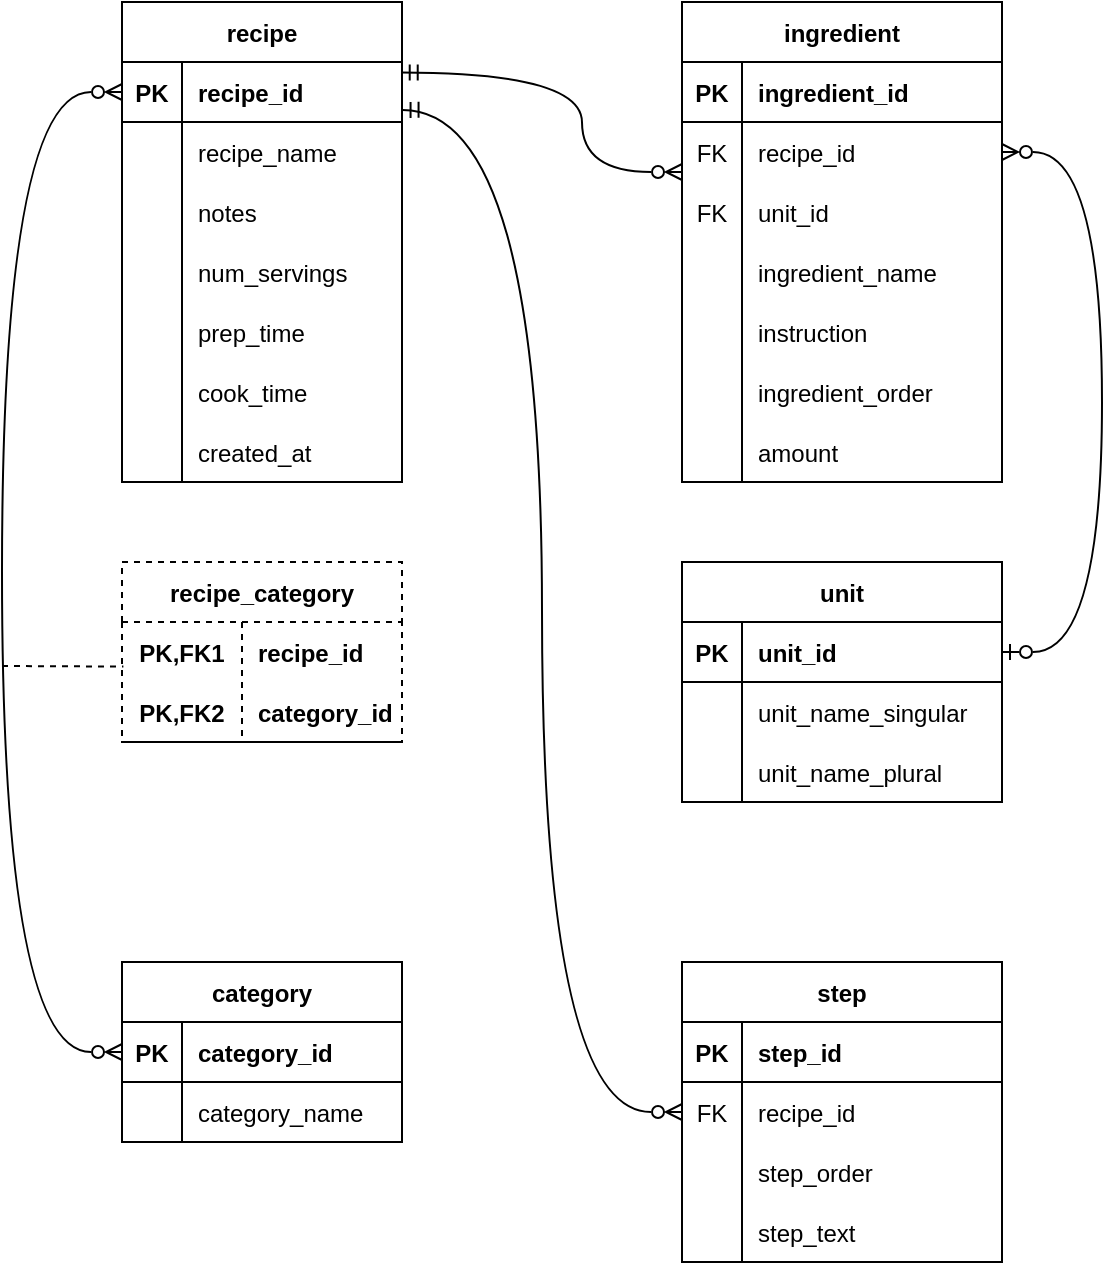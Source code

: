 <mxfile version="20.7.4" type="device"><diagram id="vDj4qca2pHNdmiT1WCum" name="Page-1"><mxGraphModel dx="1367" dy="793" grid="1" gridSize="10" guides="1" tooltips="1" connect="1" arrows="1" fold="1" page="1" pageScale="1" pageWidth="850" pageHeight="1100" math="0" shadow="0"><root><mxCell id="0"/><mxCell id="1" parent="0"/><mxCell id="jwAzyvZNI-X7Jjp3jO-r-1" value="recipe" style="shape=table;startSize=30;container=1;collapsible=1;childLayout=tableLayout;fixedRows=1;rowLines=0;fontStyle=1;align=center;resizeLast=1;" vertex="1" parent="1"><mxGeometry x="240" y="120" width="140" height="240" as="geometry"/></mxCell><mxCell id="jwAzyvZNI-X7Jjp3jO-r-2" value="" style="shape=tableRow;horizontal=0;startSize=0;swimlaneHead=0;swimlaneBody=0;fillColor=none;collapsible=0;dropTarget=0;points=[[0,0.5],[1,0.5]];portConstraint=eastwest;top=0;left=0;right=0;bottom=1;" vertex="1" parent="jwAzyvZNI-X7Jjp3jO-r-1"><mxGeometry y="30" width="140" height="30" as="geometry"/></mxCell><mxCell id="jwAzyvZNI-X7Jjp3jO-r-3" value="PK" style="shape=partialRectangle;connectable=0;fillColor=none;top=0;left=0;bottom=0;right=0;fontStyle=1;overflow=hidden;" vertex="1" parent="jwAzyvZNI-X7Jjp3jO-r-2"><mxGeometry width="30" height="30" as="geometry"><mxRectangle width="30" height="30" as="alternateBounds"/></mxGeometry></mxCell><mxCell id="jwAzyvZNI-X7Jjp3jO-r-4" value="recipe_id" style="shape=partialRectangle;connectable=0;fillColor=none;top=0;left=0;bottom=0;right=0;align=left;spacingLeft=6;fontStyle=1;overflow=hidden;" vertex="1" parent="jwAzyvZNI-X7Jjp3jO-r-2"><mxGeometry x="30" width="110" height="30" as="geometry"><mxRectangle width="110" height="30" as="alternateBounds"/></mxGeometry></mxCell><mxCell id="jwAzyvZNI-X7Jjp3jO-r-5" value="" style="shape=tableRow;horizontal=0;startSize=0;swimlaneHead=0;swimlaneBody=0;fillColor=none;collapsible=0;dropTarget=0;points=[[0,0.5],[1,0.5]];portConstraint=eastwest;top=0;left=0;right=0;bottom=0;" vertex="1" parent="jwAzyvZNI-X7Jjp3jO-r-1"><mxGeometry y="60" width="140" height="30" as="geometry"/></mxCell><mxCell id="jwAzyvZNI-X7Jjp3jO-r-6" value="" style="shape=partialRectangle;connectable=0;fillColor=none;top=0;left=0;bottom=0;right=0;editable=1;overflow=hidden;" vertex="1" parent="jwAzyvZNI-X7Jjp3jO-r-5"><mxGeometry width="30" height="30" as="geometry"><mxRectangle width="30" height="30" as="alternateBounds"/></mxGeometry></mxCell><mxCell id="jwAzyvZNI-X7Jjp3jO-r-7" value="recipe_name" style="shape=partialRectangle;connectable=0;fillColor=none;top=0;left=0;bottom=0;right=0;align=left;spacingLeft=6;overflow=hidden;" vertex="1" parent="jwAzyvZNI-X7Jjp3jO-r-5"><mxGeometry x="30" width="110" height="30" as="geometry"><mxRectangle width="110" height="30" as="alternateBounds"/></mxGeometry></mxCell><mxCell id="jwAzyvZNI-X7Jjp3jO-r-8" value="" style="shape=tableRow;horizontal=0;startSize=0;swimlaneHead=0;swimlaneBody=0;fillColor=none;collapsible=0;dropTarget=0;points=[[0,0.5],[1,0.5]];portConstraint=eastwest;top=0;left=0;right=0;bottom=0;" vertex="1" parent="jwAzyvZNI-X7Jjp3jO-r-1"><mxGeometry y="90" width="140" height="30" as="geometry"/></mxCell><mxCell id="jwAzyvZNI-X7Jjp3jO-r-9" value="" style="shape=partialRectangle;connectable=0;fillColor=none;top=0;left=0;bottom=0;right=0;editable=1;overflow=hidden;" vertex="1" parent="jwAzyvZNI-X7Jjp3jO-r-8"><mxGeometry width="30" height="30" as="geometry"><mxRectangle width="30" height="30" as="alternateBounds"/></mxGeometry></mxCell><mxCell id="jwAzyvZNI-X7Jjp3jO-r-10" value="notes" style="shape=partialRectangle;connectable=0;fillColor=none;top=0;left=0;bottom=0;right=0;align=left;spacingLeft=6;overflow=hidden;" vertex="1" parent="jwAzyvZNI-X7Jjp3jO-r-8"><mxGeometry x="30" width="110" height="30" as="geometry"><mxRectangle width="110" height="30" as="alternateBounds"/></mxGeometry></mxCell><mxCell id="jwAzyvZNI-X7Jjp3jO-r-11" value="" style="shape=tableRow;horizontal=0;startSize=0;swimlaneHead=0;swimlaneBody=0;fillColor=none;collapsible=0;dropTarget=0;points=[[0,0.5],[1,0.5]];portConstraint=eastwest;top=0;left=0;right=0;bottom=0;" vertex="1" parent="jwAzyvZNI-X7Jjp3jO-r-1"><mxGeometry y="120" width="140" height="30" as="geometry"/></mxCell><mxCell id="jwAzyvZNI-X7Jjp3jO-r-12" value="" style="shape=partialRectangle;connectable=0;fillColor=none;top=0;left=0;bottom=0;right=0;editable=1;overflow=hidden;" vertex="1" parent="jwAzyvZNI-X7Jjp3jO-r-11"><mxGeometry width="30" height="30" as="geometry"><mxRectangle width="30" height="30" as="alternateBounds"/></mxGeometry></mxCell><mxCell id="jwAzyvZNI-X7Jjp3jO-r-13" value="num_servings" style="shape=partialRectangle;connectable=0;fillColor=none;top=0;left=0;bottom=0;right=0;align=left;spacingLeft=6;overflow=hidden;" vertex="1" parent="jwAzyvZNI-X7Jjp3jO-r-11"><mxGeometry x="30" width="110" height="30" as="geometry"><mxRectangle width="110" height="30" as="alternateBounds"/></mxGeometry></mxCell><mxCell id="jwAzyvZNI-X7Jjp3jO-r-20" style="shape=tableRow;horizontal=0;startSize=0;swimlaneHead=0;swimlaneBody=0;fillColor=none;collapsible=0;dropTarget=0;points=[[0,0.5],[1,0.5]];portConstraint=eastwest;top=0;left=0;right=0;bottom=0;" vertex="1" parent="jwAzyvZNI-X7Jjp3jO-r-1"><mxGeometry y="150" width="140" height="30" as="geometry"/></mxCell><mxCell id="jwAzyvZNI-X7Jjp3jO-r-21" style="shape=partialRectangle;connectable=0;fillColor=none;top=0;left=0;bottom=0;right=0;editable=1;overflow=hidden;" vertex="1" parent="jwAzyvZNI-X7Jjp3jO-r-20"><mxGeometry width="30" height="30" as="geometry"><mxRectangle width="30" height="30" as="alternateBounds"/></mxGeometry></mxCell><mxCell id="jwAzyvZNI-X7Jjp3jO-r-22" value="prep_time" style="shape=partialRectangle;connectable=0;fillColor=none;top=0;left=0;bottom=0;right=0;align=left;spacingLeft=6;overflow=hidden;" vertex="1" parent="jwAzyvZNI-X7Jjp3jO-r-20"><mxGeometry x="30" width="110" height="30" as="geometry"><mxRectangle width="110" height="30" as="alternateBounds"/></mxGeometry></mxCell><mxCell id="jwAzyvZNI-X7Jjp3jO-r-17" style="shape=tableRow;horizontal=0;startSize=0;swimlaneHead=0;swimlaneBody=0;fillColor=none;collapsible=0;dropTarget=0;points=[[0,0.5],[1,0.5]];portConstraint=eastwest;top=0;left=0;right=0;bottom=0;" vertex="1" parent="jwAzyvZNI-X7Jjp3jO-r-1"><mxGeometry y="180" width="140" height="30" as="geometry"/></mxCell><mxCell id="jwAzyvZNI-X7Jjp3jO-r-18" style="shape=partialRectangle;connectable=0;fillColor=none;top=0;left=0;bottom=0;right=0;editable=1;overflow=hidden;" vertex="1" parent="jwAzyvZNI-X7Jjp3jO-r-17"><mxGeometry width="30" height="30" as="geometry"><mxRectangle width="30" height="30" as="alternateBounds"/></mxGeometry></mxCell><mxCell id="jwAzyvZNI-X7Jjp3jO-r-19" value="cook_time" style="shape=partialRectangle;connectable=0;fillColor=none;top=0;left=0;bottom=0;right=0;align=left;spacingLeft=6;overflow=hidden;" vertex="1" parent="jwAzyvZNI-X7Jjp3jO-r-17"><mxGeometry x="30" width="110" height="30" as="geometry"><mxRectangle width="110" height="30" as="alternateBounds"/></mxGeometry></mxCell><mxCell id="jwAzyvZNI-X7Jjp3jO-r-14" style="shape=tableRow;horizontal=0;startSize=0;swimlaneHead=0;swimlaneBody=0;fillColor=none;collapsible=0;dropTarget=0;points=[[0,0.5],[1,0.5]];portConstraint=eastwest;top=0;left=0;right=0;bottom=0;" vertex="1" parent="jwAzyvZNI-X7Jjp3jO-r-1"><mxGeometry y="210" width="140" height="30" as="geometry"/></mxCell><mxCell id="jwAzyvZNI-X7Jjp3jO-r-15" style="shape=partialRectangle;connectable=0;fillColor=none;top=0;left=0;bottom=0;right=0;editable=1;overflow=hidden;" vertex="1" parent="jwAzyvZNI-X7Jjp3jO-r-14"><mxGeometry width="30" height="30" as="geometry"><mxRectangle width="30" height="30" as="alternateBounds"/></mxGeometry></mxCell><mxCell id="jwAzyvZNI-X7Jjp3jO-r-16" value="created_at" style="shape=partialRectangle;connectable=0;fillColor=none;top=0;left=0;bottom=0;right=0;align=left;spacingLeft=6;overflow=hidden;" vertex="1" parent="jwAzyvZNI-X7Jjp3jO-r-14"><mxGeometry x="30" width="110" height="30" as="geometry"><mxRectangle width="110" height="30" as="alternateBounds"/></mxGeometry></mxCell><mxCell id="jwAzyvZNI-X7Jjp3jO-r-23" value="ingredient" style="shape=table;startSize=30;container=1;collapsible=1;childLayout=tableLayout;fixedRows=1;rowLines=0;fontStyle=1;align=center;resizeLast=1;" vertex="1" parent="1"><mxGeometry x="520" y="120" width="160" height="240" as="geometry"/></mxCell><mxCell id="jwAzyvZNI-X7Jjp3jO-r-24" value="" style="shape=tableRow;horizontal=0;startSize=0;swimlaneHead=0;swimlaneBody=0;fillColor=none;collapsible=0;dropTarget=0;points=[[0,0.5],[1,0.5]];portConstraint=eastwest;top=0;left=0;right=0;bottom=1;" vertex="1" parent="jwAzyvZNI-X7Jjp3jO-r-23"><mxGeometry y="30" width="160" height="30" as="geometry"/></mxCell><mxCell id="jwAzyvZNI-X7Jjp3jO-r-25" value="PK" style="shape=partialRectangle;connectable=0;fillColor=none;top=0;left=0;bottom=0;right=0;fontStyle=1;overflow=hidden;" vertex="1" parent="jwAzyvZNI-X7Jjp3jO-r-24"><mxGeometry width="30" height="30" as="geometry"><mxRectangle width="30" height="30" as="alternateBounds"/></mxGeometry></mxCell><mxCell id="jwAzyvZNI-X7Jjp3jO-r-26" value="ingredient_id" style="shape=partialRectangle;connectable=0;fillColor=none;top=0;left=0;bottom=0;right=0;align=left;spacingLeft=6;fontStyle=1;overflow=hidden;" vertex="1" parent="jwAzyvZNI-X7Jjp3jO-r-24"><mxGeometry x="30" width="130" height="30" as="geometry"><mxRectangle width="130" height="30" as="alternateBounds"/></mxGeometry></mxCell><mxCell id="jwAzyvZNI-X7Jjp3jO-r-27" value="" style="shape=tableRow;horizontal=0;startSize=0;swimlaneHead=0;swimlaneBody=0;fillColor=none;collapsible=0;dropTarget=0;points=[[0,0.5],[1,0.5]];portConstraint=eastwest;top=0;left=0;right=0;bottom=0;" vertex="1" parent="jwAzyvZNI-X7Jjp3jO-r-23"><mxGeometry y="60" width="160" height="30" as="geometry"/></mxCell><mxCell id="jwAzyvZNI-X7Jjp3jO-r-28" value="FK" style="shape=partialRectangle;connectable=0;fillColor=none;top=0;left=0;bottom=0;right=0;editable=1;overflow=hidden;" vertex="1" parent="jwAzyvZNI-X7Jjp3jO-r-27"><mxGeometry width="30" height="30" as="geometry"><mxRectangle width="30" height="30" as="alternateBounds"/></mxGeometry></mxCell><mxCell id="jwAzyvZNI-X7Jjp3jO-r-29" value="recipe_id" style="shape=partialRectangle;connectable=0;fillColor=none;top=0;left=0;bottom=0;right=0;align=left;spacingLeft=6;overflow=hidden;" vertex="1" parent="jwAzyvZNI-X7Jjp3jO-r-27"><mxGeometry x="30" width="130" height="30" as="geometry"><mxRectangle width="130" height="30" as="alternateBounds"/></mxGeometry></mxCell><mxCell id="jwAzyvZNI-X7Jjp3jO-r-30" value="" style="shape=tableRow;horizontal=0;startSize=0;swimlaneHead=0;swimlaneBody=0;fillColor=none;collapsible=0;dropTarget=0;points=[[0,0.5],[1,0.5]];portConstraint=eastwest;top=0;left=0;right=0;bottom=0;" vertex="1" parent="jwAzyvZNI-X7Jjp3jO-r-23"><mxGeometry y="90" width="160" height="30" as="geometry"/></mxCell><mxCell id="jwAzyvZNI-X7Jjp3jO-r-31" value="FK" style="shape=partialRectangle;connectable=0;fillColor=none;top=0;left=0;bottom=0;right=0;editable=1;overflow=hidden;" vertex="1" parent="jwAzyvZNI-X7Jjp3jO-r-30"><mxGeometry width="30" height="30" as="geometry"><mxRectangle width="30" height="30" as="alternateBounds"/></mxGeometry></mxCell><mxCell id="jwAzyvZNI-X7Jjp3jO-r-32" value="unit_id" style="shape=partialRectangle;connectable=0;fillColor=none;top=0;left=0;bottom=0;right=0;align=left;spacingLeft=6;overflow=hidden;" vertex="1" parent="jwAzyvZNI-X7Jjp3jO-r-30"><mxGeometry x="30" width="130" height="30" as="geometry"><mxRectangle width="130" height="30" as="alternateBounds"/></mxGeometry></mxCell><mxCell id="jwAzyvZNI-X7Jjp3jO-r-33" value="" style="shape=tableRow;horizontal=0;startSize=0;swimlaneHead=0;swimlaneBody=0;fillColor=none;collapsible=0;dropTarget=0;points=[[0,0.5],[1,0.5]];portConstraint=eastwest;top=0;left=0;right=0;bottom=0;" vertex="1" parent="jwAzyvZNI-X7Jjp3jO-r-23"><mxGeometry y="120" width="160" height="30" as="geometry"/></mxCell><mxCell id="jwAzyvZNI-X7Jjp3jO-r-34" value="" style="shape=partialRectangle;connectable=0;fillColor=none;top=0;left=0;bottom=0;right=0;editable=1;overflow=hidden;" vertex="1" parent="jwAzyvZNI-X7Jjp3jO-r-33"><mxGeometry width="30" height="30" as="geometry"><mxRectangle width="30" height="30" as="alternateBounds"/></mxGeometry></mxCell><mxCell id="jwAzyvZNI-X7Jjp3jO-r-35" value="ingredient_name" style="shape=partialRectangle;connectable=0;fillColor=none;top=0;left=0;bottom=0;right=0;align=left;spacingLeft=6;overflow=hidden;" vertex="1" parent="jwAzyvZNI-X7Jjp3jO-r-33"><mxGeometry x="30" width="130" height="30" as="geometry"><mxRectangle width="130" height="30" as="alternateBounds"/></mxGeometry></mxCell><mxCell id="jwAzyvZNI-X7Jjp3jO-r-42" style="shape=tableRow;horizontal=0;startSize=0;swimlaneHead=0;swimlaneBody=0;fillColor=none;collapsible=0;dropTarget=0;points=[[0,0.5],[1,0.5]];portConstraint=eastwest;top=0;left=0;right=0;bottom=0;" vertex="1" parent="jwAzyvZNI-X7Jjp3jO-r-23"><mxGeometry y="150" width="160" height="30" as="geometry"/></mxCell><mxCell id="jwAzyvZNI-X7Jjp3jO-r-43" style="shape=partialRectangle;connectable=0;fillColor=none;top=0;left=0;bottom=0;right=0;editable=1;overflow=hidden;" vertex="1" parent="jwAzyvZNI-X7Jjp3jO-r-42"><mxGeometry width="30" height="30" as="geometry"><mxRectangle width="30" height="30" as="alternateBounds"/></mxGeometry></mxCell><mxCell id="jwAzyvZNI-X7Jjp3jO-r-44" value="instruction" style="shape=partialRectangle;connectable=0;fillColor=none;top=0;left=0;bottom=0;right=0;align=left;spacingLeft=6;overflow=hidden;" vertex="1" parent="jwAzyvZNI-X7Jjp3jO-r-42"><mxGeometry x="30" width="130" height="30" as="geometry"><mxRectangle width="130" height="30" as="alternateBounds"/></mxGeometry></mxCell><mxCell id="jwAzyvZNI-X7Jjp3jO-r-39" style="shape=tableRow;horizontal=0;startSize=0;swimlaneHead=0;swimlaneBody=0;fillColor=none;collapsible=0;dropTarget=0;points=[[0,0.5],[1,0.5]];portConstraint=eastwest;top=0;left=0;right=0;bottom=0;" vertex="1" parent="jwAzyvZNI-X7Jjp3jO-r-23"><mxGeometry y="180" width="160" height="30" as="geometry"/></mxCell><mxCell id="jwAzyvZNI-X7Jjp3jO-r-40" style="shape=partialRectangle;connectable=0;fillColor=none;top=0;left=0;bottom=0;right=0;editable=1;overflow=hidden;" vertex="1" parent="jwAzyvZNI-X7Jjp3jO-r-39"><mxGeometry width="30" height="30" as="geometry"><mxRectangle width="30" height="30" as="alternateBounds"/></mxGeometry></mxCell><mxCell id="jwAzyvZNI-X7Jjp3jO-r-41" value="ingredient_order" style="shape=partialRectangle;connectable=0;fillColor=none;top=0;left=0;bottom=0;right=0;align=left;spacingLeft=6;overflow=hidden;" vertex="1" parent="jwAzyvZNI-X7Jjp3jO-r-39"><mxGeometry x="30" width="130" height="30" as="geometry"><mxRectangle width="130" height="30" as="alternateBounds"/></mxGeometry></mxCell><mxCell id="jwAzyvZNI-X7Jjp3jO-r-36" style="shape=tableRow;horizontal=0;startSize=0;swimlaneHead=0;swimlaneBody=0;fillColor=none;collapsible=0;dropTarget=0;points=[[0,0.5],[1,0.5]];portConstraint=eastwest;top=0;left=0;right=0;bottom=0;" vertex="1" parent="jwAzyvZNI-X7Jjp3jO-r-23"><mxGeometry y="210" width="160" height="30" as="geometry"/></mxCell><mxCell id="jwAzyvZNI-X7Jjp3jO-r-37" style="shape=partialRectangle;connectable=0;fillColor=none;top=0;left=0;bottom=0;right=0;editable=1;overflow=hidden;" vertex="1" parent="jwAzyvZNI-X7Jjp3jO-r-36"><mxGeometry width="30" height="30" as="geometry"><mxRectangle width="30" height="30" as="alternateBounds"/></mxGeometry></mxCell><mxCell id="jwAzyvZNI-X7Jjp3jO-r-38" value="amount" style="shape=partialRectangle;connectable=0;fillColor=none;top=0;left=0;bottom=0;right=0;align=left;spacingLeft=6;overflow=hidden;" vertex="1" parent="jwAzyvZNI-X7Jjp3jO-r-36"><mxGeometry x="30" width="130" height="30" as="geometry"><mxRectangle width="130" height="30" as="alternateBounds"/></mxGeometry></mxCell><mxCell id="jwAzyvZNI-X7Jjp3jO-r-45" value="unit" style="shape=table;startSize=30;container=1;collapsible=1;childLayout=tableLayout;fixedRows=1;rowLines=0;fontStyle=1;align=center;resizeLast=1;" vertex="1" parent="1"><mxGeometry x="520" y="400" width="160" height="120" as="geometry"/></mxCell><mxCell id="jwAzyvZNI-X7Jjp3jO-r-46" value="" style="shape=tableRow;horizontal=0;startSize=0;swimlaneHead=0;swimlaneBody=0;fillColor=none;collapsible=0;dropTarget=0;points=[[0,0.5],[1,0.5]];portConstraint=eastwest;top=0;left=0;right=0;bottom=1;" vertex="1" parent="jwAzyvZNI-X7Jjp3jO-r-45"><mxGeometry y="30" width="160" height="30" as="geometry"/></mxCell><mxCell id="jwAzyvZNI-X7Jjp3jO-r-47" value="PK" style="shape=partialRectangle;connectable=0;fillColor=none;top=0;left=0;bottom=0;right=0;fontStyle=1;overflow=hidden;" vertex="1" parent="jwAzyvZNI-X7Jjp3jO-r-46"><mxGeometry width="30" height="30" as="geometry"><mxRectangle width="30" height="30" as="alternateBounds"/></mxGeometry></mxCell><mxCell id="jwAzyvZNI-X7Jjp3jO-r-48" value="unit_id" style="shape=partialRectangle;connectable=0;fillColor=none;top=0;left=0;bottom=0;right=0;align=left;spacingLeft=6;fontStyle=1;overflow=hidden;" vertex="1" parent="jwAzyvZNI-X7Jjp3jO-r-46"><mxGeometry x="30" width="130" height="30" as="geometry"><mxRectangle width="130" height="30" as="alternateBounds"/></mxGeometry></mxCell><mxCell id="jwAzyvZNI-X7Jjp3jO-r-49" value="" style="shape=tableRow;horizontal=0;startSize=0;swimlaneHead=0;swimlaneBody=0;fillColor=none;collapsible=0;dropTarget=0;points=[[0,0.5],[1,0.5]];portConstraint=eastwest;top=0;left=0;right=0;bottom=0;" vertex="1" parent="jwAzyvZNI-X7Jjp3jO-r-45"><mxGeometry y="60" width="160" height="30" as="geometry"/></mxCell><mxCell id="jwAzyvZNI-X7Jjp3jO-r-50" value="" style="shape=partialRectangle;connectable=0;fillColor=none;top=0;left=0;bottom=0;right=0;editable=1;overflow=hidden;" vertex="1" parent="jwAzyvZNI-X7Jjp3jO-r-49"><mxGeometry width="30" height="30" as="geometry"><mxRectangle width="30" height="30" as="alternateBounds"/></mxGeometry></mxCell><mxCell id="jwAzyvZNI-X7Jjp3jO-r-51" value="unit_name_singular" style="shape=partialRectangle;connectable=0;fillColor=none;top=0;left=0;bottom=0;right=0;align=left;spacingLeft=6;overflow=hidden;" vertex="1" parent="jwAzyvZNI-X7Jjp3jO-r-49"><mxGeometry x="30" width="130" height="30" as="geometry"><mxRectangle width="130" height="30" as="alternateBounds"/></mxGeometry></mxCell><mxCell id="jwAzyvZNI-X7Jjp3jO-r-52" value="" style="shape=tableRow;horizontal=0;startSize=0;swimlaneHead=0;swimlaneBody=0;fillColor=none;collapsible=0;dropTarget=0;points=[[0,0.5],[1,0.5]];portConstraint=eastwest;top=0;left=0;right=0;bottom=0;" vertex="1" parent="jwAzyvZNI-X7Jjp3jO-r-45"><mxGeometry y="90" width="160" height="30" as="geometry"/></mxCell><mxCell id="jwAzyvZNI-X7Jjp3jO-r-53" value="" style="shape=partialRectangle;connectable=0;fillColor=none;top=0;left=0;bottom=0;right=0;editable=1;overflow=hidden;" vertex="1" parent="jwAzyvZNI-X7Jjp3jO-r-52"><mxGeometry width="30" height="30" as="geometry"><mxRectangle width="30" height="30" as="alternateBounds"/></mxGeometry></mxCell><mxCell id="jwAzyvZNI-X7Jjp3jO-r-54" value="unit_name_plural" style="shape=partialRectangle;connectable=0;fillColor=none;top=0;left=0;bottom=0;right=0;align=left;spacingLeft=6;overflow=hidden;" vertex="1" parent="jwAzyvZNI-X7Jjp3jO-r-52"><mxGeometry x="30" width="130" height="30" as="geometry"><mxRectangle width="130" height="30" as="alternateBounds"/></mxGeometry></mxCell><mxCell id="jwAzyvZNI-X7Jjp3jO-r-58" value="step" style="shape=table;startSize=30;container=1;collapsible=1;childLayout=tableLayout;fixedRows=1;rowLines=0;fontStyle=1;align=center;resizeLast=1;" vertex="1" parent="1"><mxGeometry x="520" y="600" width="160" height="150" as="geometry"/></mxCell><mxCell id="jwAzyvZNI-X7Jjp3jO-r-59" value="" style="shape=tableRow;horizontal=0;startSize=0;swimlaneHead=0;swimlaneBody=0;fillColor=none;collapsible=0;dropTarget=0;points=[[0,0.5],[1,0.5]];portConstraint=eastwest;top=0;left=0;right=0;bottom=1;" vertex="1" parent="jwAzyvZNI-X7Jjp3jO-r-58"><mxGeometry y="30" width="160" height="30" as="geometry"/></mxCell><mxCell id="jwAzyvZNI-X7Jjp3jO-r-60" value="PK" style="shape=partialRectangle;connectable=0;fillColor=none;top=0;left=0;bottom=0;right=0;fontStyle=1;overflow=hidden;" vertex="1" parent="jwAzyvZNI-X7Jjp3jO-r-59"><mxGeometry width="30" height="30" as="geometry"><mxRectangle width="30" height="30" as="alternateBounds"/></mxGeometry></mxCell><mxCell id="jwAzyvZNI-X7Jjp3jO-r-61" value="step_id" style="shape=partialRectangle;connectable=0;fillColor=none;top=0;left=0;bottom=0;right=0;align=left;spacingLeft=6;fontStyle=1;overflow=hidden;" vertex="1" parent="jwAzyvZNI-X7Jjp3jO-r-59"><mxGeometry x="30" width="130" height="30" as="geometry"><mxRectangle width="130" height="30" as="alternateBounds"/></mxGeometry></mxCell><mxCell id="jwAzyvZNI-X7Jjp3jO-r-62" value="" style="shape=tableRow;horizontal=0;startSize=0;swimlaneHead=0;swimlaneBody=0;fillColor=none;collapsible=0;dropTarget=0;points=[[0,0.5],[1,0.5]];portConstraint=eastwest;top=0;left=0;right=0;bottom=0;" vertex="1" parent="jwAzyvZNI-X7Jjp3jO-r-58"><mxGeometry y="60" width="160" height="30" as="geometry"/></mxCell><mxCell id="jwAzyvZNI-X7Jjp3jO-r-63" value="FK" style="shape=partialRectangle;connectable=0;fillColor=none;top=0;left=0;bottom=0;right=0;editable=1;overflow=hidden;" vertex="1" parent="jwAzyvZNI-X7Jjp3jO-r-62"><mxGeometry width="30" height="30" as="geometry"><mxRectangle width="30" height="30" as="alternateBounds"/></mxGeometry></mxCell><mxCell id="jwAzyvZNI-X7Jjp3jO-r-64" value="recipe_id" style="shape=partialRectangle;connectable=0;fillColor=none;top=0;left=0;bottom=0;right=0;align=left;spacingLeft=6;overflow=hidden;" vertex="1" parent="jwAzyvZNI-X7Jjp3jO-r-62"><mxGeometry x="30" width="130" height="30" as="geometry"><mxRectangle width="130" height="30" as="alternateBounds"/></mxGeometry></mxCell><mxCell id="jwAzyvZNI-X7Jjp3jO-r-65" value="" style="shape=tableRow;horizontal=0;startSize=0;swimlaneHead=0;swimlaneBody=0;fillColor=none;collapsible=0;dropTarget=0;points=[[0,0.5],[1,0.5]];portConstraint=eastwest;top=0;left=0;right=0;bottom=0;" vertex="1" parent="jwAzyvZNI-X7Jjp3jO-r-58"><mxGeometry y="90" width="160" height="30" as="geometry"/></mxCell><mxCell id="jwAzyvZNI-X7Jjp3jO-r-66" value="" style="shape=partialRectangle;connectable=0;fillColor=none;top=0;left=0;bottom=0;right=0;editable=1;overflow=hidden;" vertex="1" parent="jwAzyvZNI-X7Jjp3jO-r-65"><mxGeometry width="30" height="30" as="geometry"><mxRectangle width="30" height="30" as="alternateBounds"/></mxGeometry></mxCell><mxCell id="jwAzyvZNI-X7Jjp3jO-r-67" value="step_order" style="shape=partialRectangle;connectable=0;fillColor=none;top=0;left=0;bottom=0;right=0;align=left;spacingLeft=6;overflow=hidden;" vertex="1" parent="jwAzyvZNI-X7Jjp3jO-r-65"><mxGeometry x="30" width="130" height="30" as="geometry"><mxRectangle width="130" height="30" as="alternateBounds"/></mxGeometry></mxCell><mxCell id="jwAzyvZNI-X7Jjp3jO-r-68" value="" style="shape=tableRow;horizontal=0;startSize=0;swimlaneHead=0;swimlaneBody=0;fillColor=none;collapsible=0;dropTarget=0;points=[[0,0.5],[1,0.5]];portConstraint=eastwest;top=0;left=0;right=0;bottom=0;" vertex="1" parent="jwAzyvZNI-X7Jjp3jO-r-58"><mxGeometry y="120" width="160" height="30" as="geometry"/></mxCell><mxCell id="jwAzyvZNI-X7Jjp3jO-r-69" value="" style="shape=partialRectangle;connectable=0;fillColor=none;top=0;left=0;bottom=0;right=0;editable=1;overflow=hidden;" vertex="1" parent="jwAzyvZNI-X7Jjp3jO-r-68"><mxGeometry width="30" height="30" as="geometry"><mxRectangle width="30" height="30" as="alternateBounds"/></mxGeometry></mxCell><mxCell id="jwAzyvZNI-X7Jjp3jO-r-70" value="step_text" style="shape=partialRectangle;connectable=0;fillColor=none;top=0;left=0;bottom=0;right=0;align=left;spacingLeft=6;overflow=hidden;" vertex="1" parent="jwAzyvZNI-X7Jjp3jO-r-68"><mxGeometry x="30" width="130" height="30" as="geometry"><mxRectangle width="130" height="30" as="alternateBounds"/></mxGeometry></mxCell><mxCell id="jwAzyvZNI-X7Jjp3jO-r-71" value="category" style="shape=table;startSize=30;container=1;collapsible=1;childLayout=tableLayout;fixedRows=1;rowLines=0;fontStyle=1;align=center;resizeLast=1;" vertex="1" parent="1"><mxGeometry x="240" y="600" width="140" height="90" as="geometry"/></mxCell><mxCell id="jwAzyvZNI-X7Jjp3jO-r-72" value="" style="shape=tableRow;horizontal=0;startSize=0;swimlaneHead=0;swimlaneBody=0;fillColor=none;collapsible=0;dropTarget=0;points=[[0,0.5],[1,0.5]];portConstraint=eastwest;top=0;left=0;right=0;bottom=1;" vertex="1" parent="jwAzyvZNI-X7Jjp3jO-r-71"><mxGeometry y="30" width="140" height="30" as="geometry"/></mxCell><mxCell id="jwAzyvZNI-X7Jjp3jO-r-73" value="PK" style="shape=partialRectangle;connectable=0;fillColor=none;top=0;left=0;bottom=0;right=0;fontStyle=1;overflow=hidden;" vertex="1" parent="jwAzyvZNI-X7Jjp3jO-r-72"><mxGeometry width="30" height="30" as="geometry"><mxRectangle width="30" height="30" as="alternateBounds"/></mxGeometry></mxCell><mxCell id="jwAzyvZNI-X7Jjp3jO-r-74" value="category_id" style="shape=partialRectangle;connectable=0;fillColor=none;top=0;left=0;bottom=0;right=0;align=left;spacingLeft=6;fontStyle=1;overflow=hidden;" vertex="1" parent="jwAzyvZNI-X7Jjp3jO-r-72"><mxGeometry x="30" width="110" height="30" as="geometry"><mxRectangle width="110" height="30" as="alternateBounds"/></mxGeometry></mxCell><mxCell id="jwAzyvZNI-X7Jjp3jO-r-75" value="" style="shape=tableRow;horizontal=0;startSize=0;swimlaneHead=0;swimlaneBody=0;fillColor=none;collapsible=0;dropTarget=0;points=[[0,0.5],[1,0.5]];portConstraint=eastwest;top=0;left=0;right=0;bottom=0;" vertex="1" parent="jwAzyvZNI-X7Jjp3jO-r-71"><mxGeometry y="60" width="140" height="30" as="geometry"/></mxCell><mxCell id="jwAzyvZNI-X7Jjp3jO-r-76" value="" style="shape=partialRectangle;connectable=0;fillColor=none;top=0;left=0;bottom=0;right=0;editable=1;overflow=hidden;" vertex="1" parent="jwAzyvZNI-X7Jjp3jO-r-75"><mxGeometry width="30" height="30" as="geometry"><mxRectangle width="30" height="30" as="alternateBounds"/></mxGeometry></mxCell><mxCell id="jwAzyvZNI-X7Jjp3jO-r-77" value="category_name" style="shape=partialRectangle;connectable=0;fillColor=none;top=0;left=0;bottom=0;right=0;align=left;spacingLeft=6;overflow=hidden;" vertex="1" parent="jwAzyvZNI-X7Jjp3jO-r-75"><mxGeometry x="30" width="110" height="30" as="geometry"><mxRectangle width="110" height="30" as="alternateBounds"/></mxGeometry></mxCell><mxCell id="jwAzyvZNI-X7Jjp3jO-r-97" value="recipe_category" style="shape=table;startSize=30;container=1;collapsible=1;childLayout=tableLayout;fixedRows=1;rowLines=0;fontStyle=1;align=center;resizeLast=1;dashed=1;" vertex="1" parent="1"><mxGeometry x="240" y="400" width="140" height="90" as="geometry"/></mxCell><mxCell id="jwAzyvZNI-X7Jjp3jO-r-98" value="" style="shape=tableRow;horizontal=0;startSize=0;swimlaneHead=0;swimlaneBody=0;fillColor=none;collapsible=0;dropTarget=0;points=[[0,0.5],[1,0.5]];portConstraint=eastwest;top=0;left=0;right=0;bottom=0;" vertex="1" parent="jwAzyvZNI-X7Jjp3jO-r-97"><mxGeometry y="30" width="140" height="30" as="geometry"/></mxCell><mxCell id="jwAzyvZNI-X7Jjp3jO-r-99" value="PK,FK1" style="shape=partialRectangle;connectable=0;fillColor=none;top=0;left=0;bottom=0;right=0;fontStyle=1;overflow=hidden;" vertex="1" parent="jwAzyvZNI-X7Jjp3jO-r-98"><mxGeometry width="60" height="30" as="geometry"><mxRectangle width="60" height="30" as="alternateBounds"/></mxGeometry></mxCell><mxCell id="jwAzyvZNI-X7Jjp3jO-r-100" value="recipe_id" style="shape=partialRectangle;connectable=0;fillColor=none;top=0;left=0;bottom=0;right=0;align=left;spacingLeft=6;fontStyle=1;overflow=hidden;" vertex="1" parent="jwAzyvZNI-X7Jjp3jO-r-98"><mxGeometry x="60" width="80" height="30" as="geometry"><mxRectangle width="80" height="30" as="alternateBounds"/></mxGeometry></mxCell><mxCell id="jwAzyvZNI-X7Jjp3jO-r-101" value="" style="shape=tableRow;horizontal=0;startSize=0;swimlaneHead=0;swimlaneBody=0;fillColor=none;collapsible=0;dropTarget=0;points=[[0,0.5],[1,0.5]];portConstraint=eastwest;top=0;left=0;right=0;bottom=1;" vertex="1" parent="jwAzyvZNI-X7Jjp3jO-r-97"><mxGeometry y="60" width="140" height="30" as="geometry"/></mxCell><mxCell id="jwAzyvZNI-X7Jjp3jO-r-102" value="PK,FK2" style="shape=partialRectangle;connectable=0;fillColor=none;top=0;left=0;bottom=0;right=0;fontStyle=1;overflow=hidden;" vertex="1" parent="jwAzyvZNI-X7Jjp3jO-r-101"><mxGeometry width="60" height="30" as="geometry"><mxRectangle width="60" height="30" as="alternateBounds"/></mxGeometry></mxCell><mxCell id="jwAzyvZNI-X7Jjp3jO-r-103" value="category_id" style="shape=partialRectangle;connectable=0;fillColor=none;top=0;left=0;bottom=0;right=0;align=left;spacingLeft=6;fontStyle=1;overflow=hidden;" vertex="1" parent="jwAzyvZNI-X7Jjp3jO-r-101"><mxGeometry x="60" width="80" height="30" as="geometry"><mxRectangle width="80" height="30" as="alternateBounds"/></mxGeometry></mxCell><mxCell id="jwAzyvZNI-X7Jjp3jO-r-112" value="" style="edgeStyle=orthogonalEdgeStyle;fontSize=12;html=1;endArrow=ERzeroToMany;startArrow=ERzeroToMany;rounded=0;entryX=0;entryY=0.5;entryDx=0;entryDy=0;exitX=0;exitY=0.5;exitDx=0;exitDy=0;endFill=0;startFill=0;curved=1;" edge="1" parent="1" source="jwAzyvZNI-X7Jjp3jO-r-72" target="jwAzyvZNI-X7Jjp3jO-r-2"><mxGeometry width="100" height="100" relative="1" as="geometry"><mxPoint x="160" y="660" as="sourcePoint"/><mxPoint x="140" y="450" as="targetPoint"/><Array as="points"><mxPoint x="180" y="645"/><mxPoint x="180" y="165"/></Array></mxGeometry></mxCell><mxCell id="jwAzyvZNI-X7Jjp3jO-r-113" value="" style="endArrow=none;html=1;rounded=0;entryX=0.005;entryY=0.743;entryDx=0;entryDy=0;entryPerimeter=0;dashed=1;" edge="1" parent="1" target="jwAzyvZNI-X7Jjp3jO-r-98"><mxGeometry relative="1" as="geometry"><mxPoint x="180" y="452" as="sourcePoint"/><mxPoint x="210" y="459.5" as="targetPoint"/></mxGeometry></mxCell><mxCell id="jwAzyvZNI-X7Jjp3jO-r-114" value="" style="fontSize=12;html=1;endArrow=ERzeroToMany;rounded=0;entryX=0;entryY=0.5;entryDx=0;entryDy=0;startArrow=ERmandOne;startFill=0;endFill=0;edgeStyle=orthogonalEdgeStyle;exitX=1.002;exitY=0.798;exitDx=0;exitDy=0;exitPerimeter=0;curved=1;" edge="1" parent="1" source="jwAzyvZNI-X7Jjp3jO-r-2" target="jwAzyvZNI-X7Jjp3jO-r-62"><mxGeometry width="100" height="100" relative="1" as="geometry"><mxPoint x="380" y="170" as="sourcePoint"/><mxPoint x="470" y="460" as="targetPoint"/></mxGeometry></mxCell><mxCell id="jwAzyvZNI-X7Jjp3jO-r-115" value="" style="fontSize=12;html=1;endArrow=ERzeroToMany;rounded=0;exitX=0.999;exitY=0.176;exitDx=0;exitDy=0;startArrow=ERmandOne;startFill=0;endFill=0;exitPerimeter=0;edgeStyle=orthogonalEdgeStyle;curved=1;" edge="1" parent="1" source="jwAzyvZNI-X7Jjp3jO-r-2"><mxGeometry width="100" height="100" relative="1" as="geometry"><mxPoint x="390" y="175" as="sourcePoint"/><mxPoint x="520" y="205" as="targetPoint"/><Array as="points"><mxPoint x="470" y="155"/><mxPoint x="470" y="205"/></Array></mxGeometry></mxCell><mxCell id="jwAzyvZNI-X7Jjp3jO-r-117" value="" style="endArrow=ERzeroToOne;html=1;rounded=0;curved=1;exitX=1;exitY=0.5;exitDx=0;exitDy=0;entryX=1;entryY=0.5;entryDx=0;entryDy=0;edgeStyle=orthogonalEdgeStyle;endFill=0;startArrow=ERzeroToMany;startFill=0;" edge="1" parent="1" source="jwAzyvZNI-X7Jjp3jO-r-27" target="jwAzyvZNI-X7Jjp3jO-r-46"><mxGeometry relative="1" as="geometry"><mxPoint x="690" y="300" as="sourcePoint"/><mxPoint x="850" y="300" as="targetPoint"/><Array as="points"><mxPoint x="730" y="195"/><mxPoint x="730" y="445"/></Array></mxGeometry></mxCell></root></mxGraphModel></diagram></mxfile>